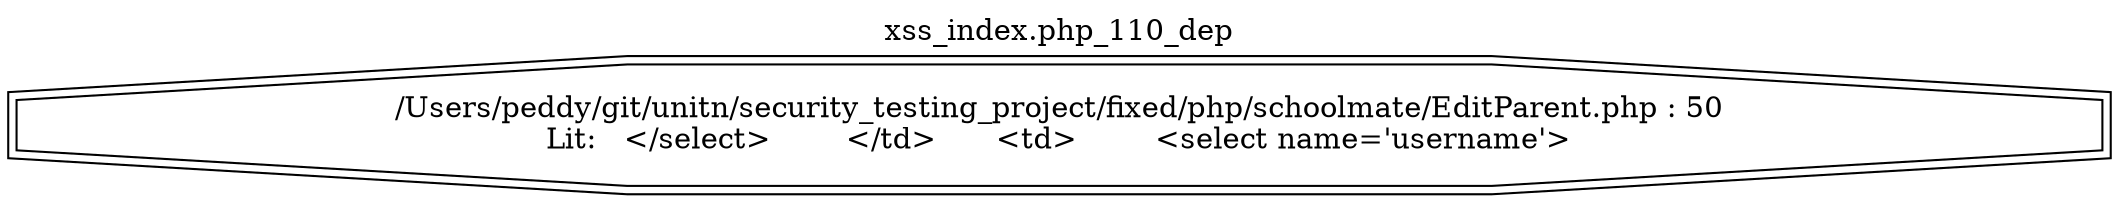 digraph cfg {
  label="xss_index.php_110_dep";
  labelloc=t;
  n1 [shape=doubleoctagon, label="/Users/peddy/git/unitn/security_testing_project/fixed/php/schoolmate/EditParent.php : 50\nLit:   </select>	</td>	<td>	 <select name='username'>\n"];
}
